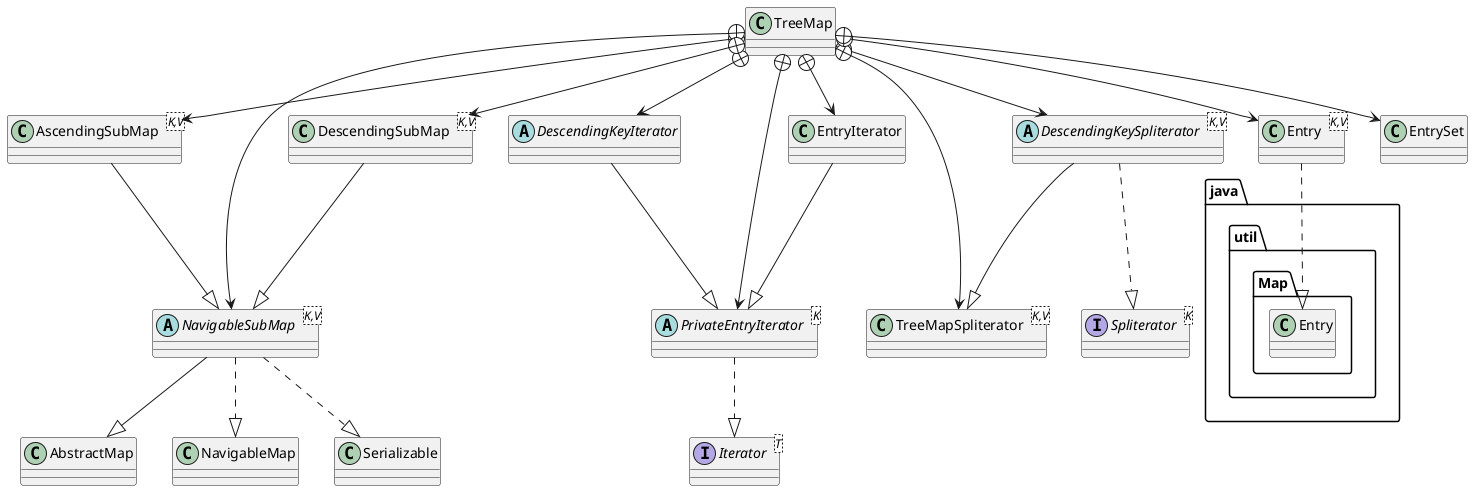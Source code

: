 @startuml TreeMapInnerClass
' TreeMap 的内部类
class AscendingSubMap<K,V>
abstract class NavigableSubMap<K,V>
abstract class DescendingKeyIterator
abstract class PrivateEntryIterator<K>
abstract class DescendingKeySpliterator<K,V>
class DescendingSubMap<K,V>
class  TreeMapSpliterator<K,V>
class Entry<K,V> 
class EntryIterator
class EntrySet
' 
interface Iterator<T>
interface Spliterator<K>
class TreeMap
TreeMap +--> AscendingSubMap
TreeMap +--> NavigableSubMap
TreeMap +--> DescendingKeyIterator
TreeMap +--> PrivateEntryIterator
TreeMap +--> DescendingKeySpliterator
TreeMap +--> TreeMapSpliterator
TreeMap +--> DescendingSubMap
TreeMap +--> Entry
TreeMap +--> EntryIterator
TreeMap +--> EntrySet

AscendingSubMap --|> NavigableSubMap
DescendingKeyIterator --|> PrivateEntryIterator
DescendingKeySpliterator --|> TreeMapSpliterator
DescendingKeySpliterator ..|> Spliterator
PrivateEntryIterator ..|> Iterator
DescendingSubMap --|> NavigableSubMap
NavigableSubMap --|> AbstractMap
NavigableSubMap ..|> NavigableMap
NavigableSubMap ..|> Serializable
Entry ..|> java.util.Map.Entry
EntryIterator --|> PrivateEntryIterator

@enduml